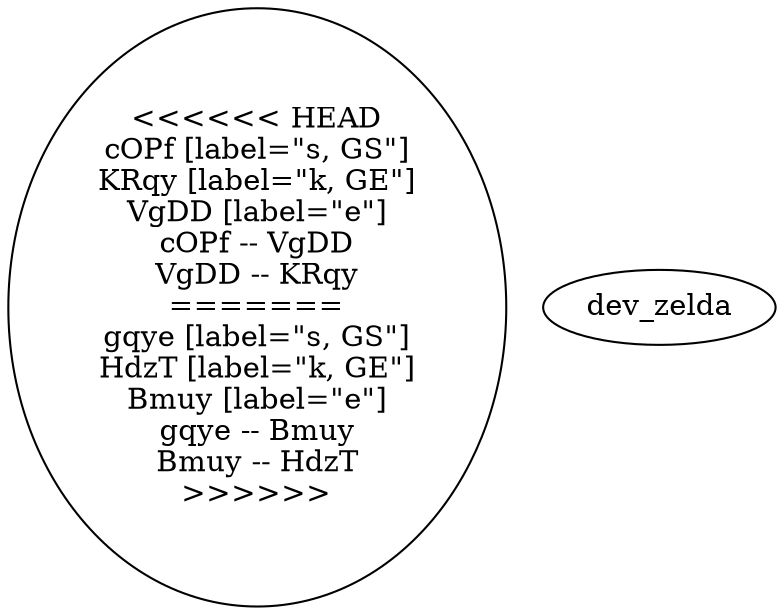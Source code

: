 graph {
<<<<<<< HEAD
cOPf [label="s, GS"]
KRqy [label="k, GE"]
VgDD [label="e"]
cOPf -- VgDD
VgDD -- KRqy
=======
gqye [label="s, GS"]
HdzT [label="k, GE"]
Bmuy [label="e"]
gqye -- Bmuy
Bmuy -- HdzT
>>>>>>> dev_zelda
}